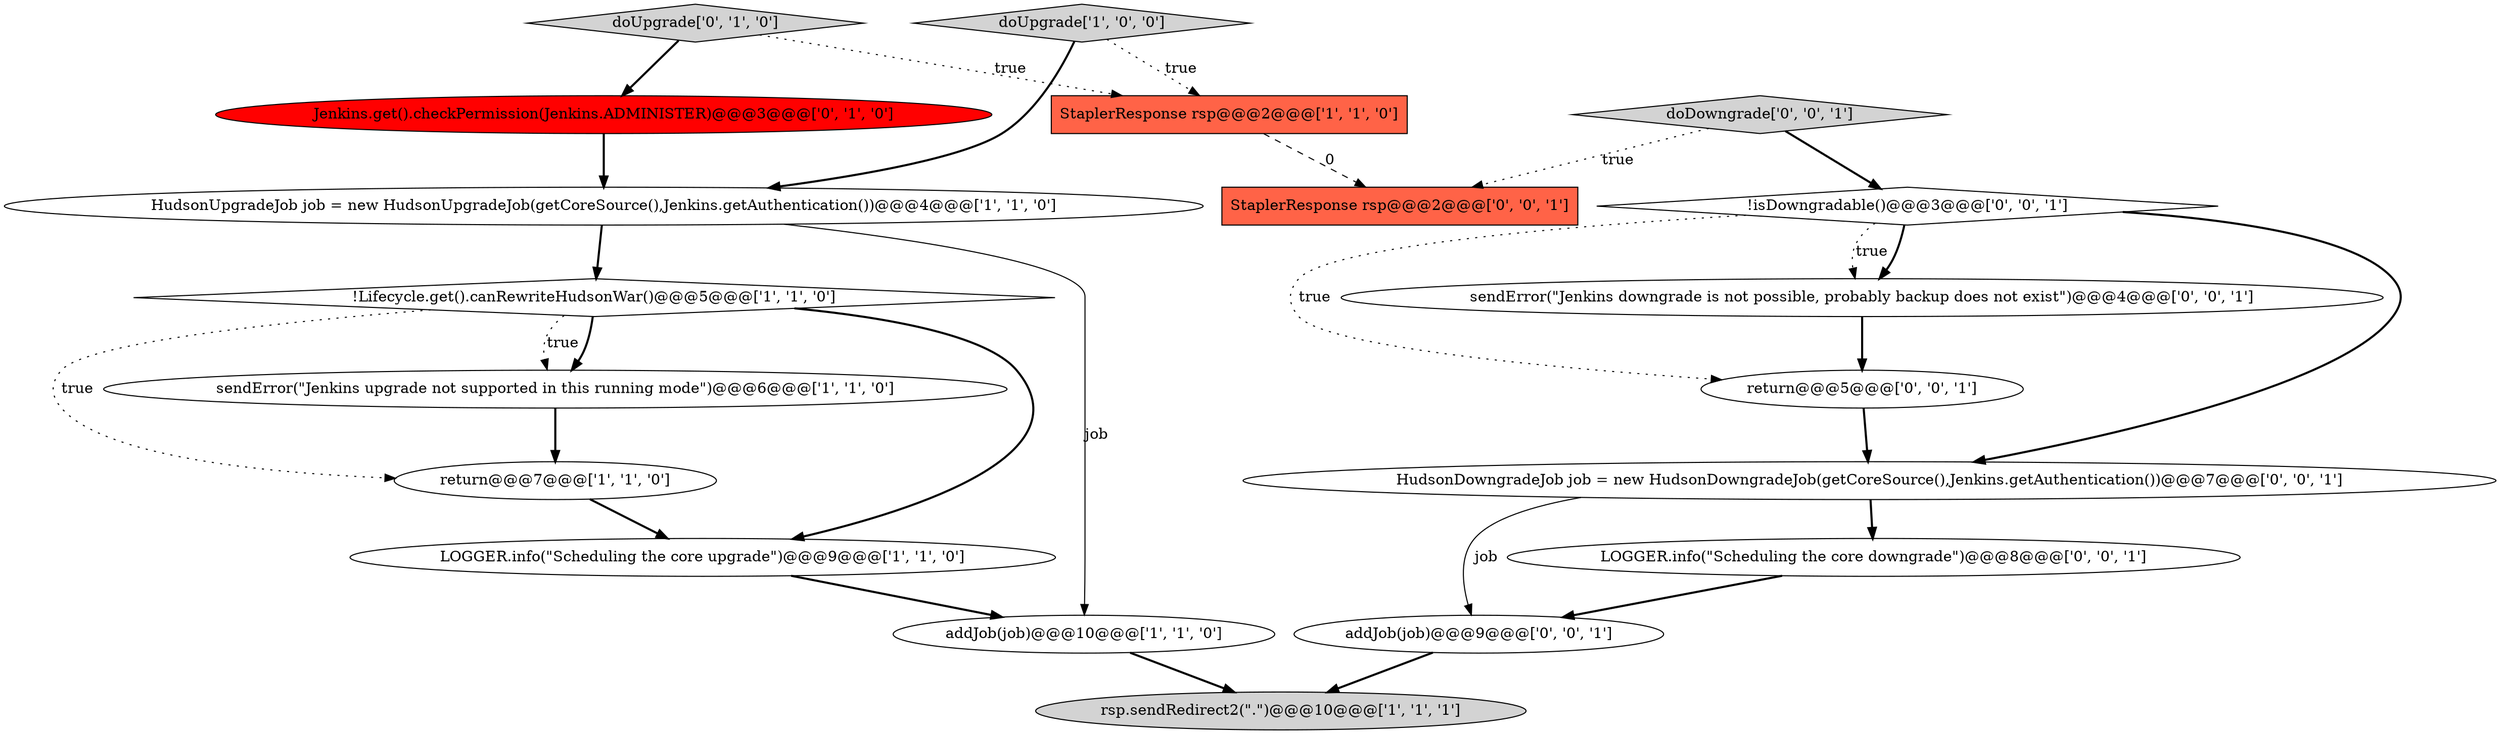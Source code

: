 digraph {
3 [style = filled, label = "StaplerResponse rsp@@@2@@@['1', '1', '0']", fillcolor = tomato, shape = box image = "AAA0AAABBB1BBB"];
8 [style = filled, label = "LOGGER.info(\"Scheduling the core upgrade\")@@@9@@@['1', '1', '0']", fillcolor = white, shape = ellipse image = "AAA0AAABBB1BBB"];
17 [style = filled, label = "StaplerResponse rsp@@@2@@@['0', '0', '1']", fillcolor = tomato, shape = box image = "AAA0AAABBB3BBB"];
0 [style = filled, label = "rsp.sendRedirect2(\".\")@@@10@@@['1', '1', '1']", fillcolor = lightgray, shape = ellipse image = "AAA0AAABBB1BBB"];
9 [style = filled, label = "doUpgrade['0', '1', '0']", fillcolor = lightgray, shape = diamond image = "AAA0AAABBB2BBB"];
12 [style = filled, label = "doDowngrade['0', '0', '1']", fillcolor = lightgray, shape = diamond image = "AAA0AAABBB3BBB"];
13 [style = filled, label = "!isDowngradable()@@@3@@@['0', '0', '1']", fillcolor = white, shape = diamond image = "AAA0AAABBB3BBB"];
5 [style = filled, label = "HudsonUpgradeJob job = new HudsonUpgradeJob(getCoreSource(),Jenkins.getAuthentication())@@@4@@@['1', '1', '0']", fillcolor = white, shape = ellipse image = "AAA0AAABBB1BBB"];
18 [style = filled, label = "HudsonDowngradeJob job = new HudsonDowngradeJob(getCoreSource(),Jenkins.getAuthentication())@@@7@@@['0', '0', '1']", fillcolor = white, shape = ellipse image = "AAA0AAABBB3BBB"];
6 [style = filled, label = "!Lifecycle.get().canRewriteHudsonWar()@@@5@@@['1', '1', '0']", fillcolor = white, shape = diamond image = "AAA0AAABBB1BBB"];
1 [style = filled, label = "addJob(job)@@@10@@@['1', '1', '0']", fillcolor = white, shape = ellipse image = "AAA0AAABBB1BBB"];
11 [style = filled, label = "sendError(\"Jenkins downgrade is not possible, probably backup does not exist\")@@@4@@@['0', '0', '1']", fillcolor = white, shape = ellipse image = "AAA0AAABBB3BBB"];
15 [style = filled, label = "return@@@5@@@['0', '0', '1']", fillcolor = white, shape = ellipse image = "AAA0AAABBB3BBB"];
7 [style = filled, label = "return@@@7@@@['1', '1', '0']", fillcolor = white, shape = ellipse image = "AAA0AAABBB1BBB"];
4 [style = filled, label = "sendError(\"Jenkins upgrade not supported in this running mode\")@@@6@@@['1', '1', '0']", fillcolor = white, shape = ellipse image = "AAA0AAABBB1BBB"];
2 [style = filled, label = "doUpgrade['1', '0', '0']", fillcolor = lightgray, shape = diamond image = "AAA0AAABBB1BBB"];
16 [style = filled, label = "LOGGER.info(\"Scheduling the core downgrade\")@@@8@@@['0', '0', '1']", fillcolor = white, shape = ellipse image = "AAA0AAABBB3BBB"];
10 [style = filled, label = "Jenkins.get().checkPermission(Jenkins.ADMINISTER)@@@3@@@['0', '1', '0']", fillcolor = red, shape = ellipse image = "AAA1AAABBB2BBB"];
14 [style = filled, label = "addJob(job)@@@9@@@['0', '0', '1']", fillcolor = white, shape = ellipse image = "AAA0AAABBB3BBB"];
2->3 [style = dotted, label="true"];
12->17 [style = dotted, label="true"];
3->17 [style = dashed, label="0"];
1->0 [style = bold, label=""];
9->10 [style = bold, label=""];
7->8 [style = bold, label=""];
13->11 [style = bold, label=""];
15->18 [style = bold, label=""];
4->7 [style = bold, label=""];
11->15 [style = bold, label=""];
8->1 [style = bold, label=""];
12->13 [style = bold, label=""];
6->4 [style = bold, label=""];
10->5 [style = bold, label=""];
5->6 [style = bold, label=""];
14->0 [style = bold, label=""];
6->4 [style = dotted, label="true"];
6->8 [style = bold, label=""];
6->7 [style = dotted, label="true"];
16->14 [style = bold, label=""];
13->11 [style = dotted, label="true"];
13->15 [style = dotted, label="true"];
18->14 [style = solid, label="job"];
5->1 [style = solid, label="job"];
9->3 [style = dotted, label="true"];
13->18 [style = bold, label=""];
2->5 [style = bold, label=""];
18->16 [style = bold, label=""];
}
